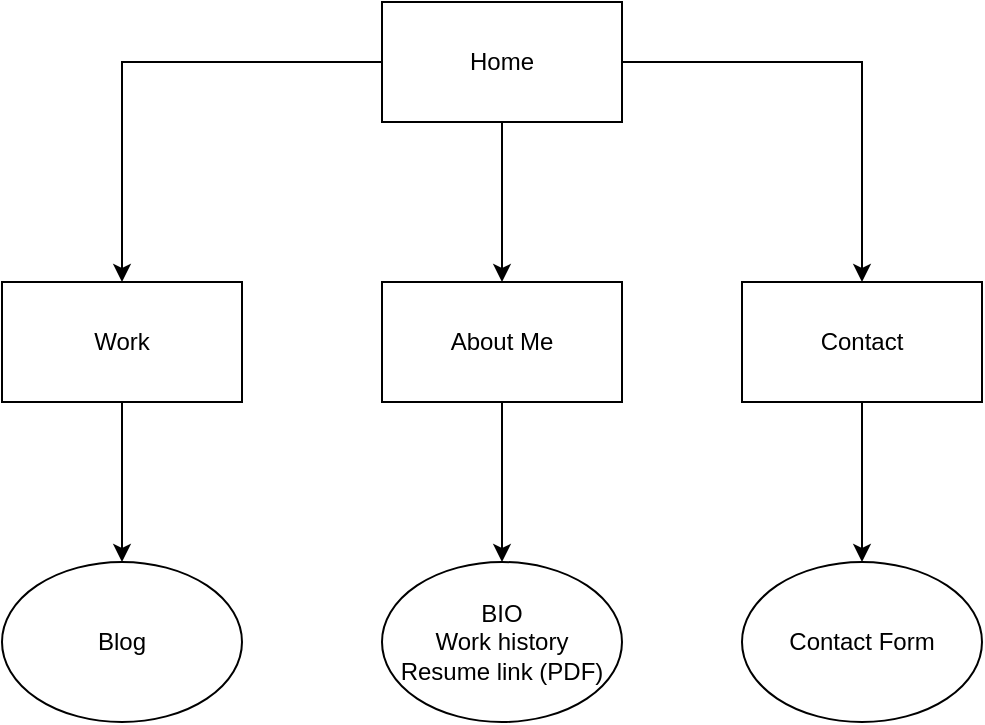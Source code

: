 <mxfile version="22.0.8" type="github">
  <diagram name="Page-1" id="_Rci3qbibz2OqR7aIKr_">
    <mxGraphModel dx="1434" dy="772" grid="1" gridSize="10" guides="1" tooltips="1" connect="1" arrows="1" fold="1" page="1" pageScale="1" pageWidth="827" pageHeight="1169" math="0" shadow="0">
      <root>
        <mxCell id="0" />
        <mxCell id="1" parent="0" />
        <mxCell id="oYG_W1EsCRa5w6HcFd6F-7" value="" style="edgeStyle=orthogonalEdgeStyle;rounded=0;orthogonalLoop=1;jettySize=auto;html=1;" edge="1" parent="1" source="oYG_W1EsCRa5w6HcFd6F-1" target="oYG_W1EsCRa5w6HcFd6F-3">
          <mxGeometry relative="1" as="geometry" />
        </mxCell>
        <mxCell id="oYG_W1EsCRa5w6HcFd6F-8" value="" style="edgeStyle=orthogonalEdgeStyle;rounded=0;orthogonalLoop=1;jettySize=auto;html=1;" edge="1" parent="1" source="oYG_W1EsCRa5w6HcFd6F-1" target="oYG_W1EsCRa5w6HcFd6F-2">
          <mxGeometry relative="1" as="geometry" />
        </mxCell>
        <mxCell id="oYG_W1EsCRa5w6HcFd6F-11" value="" style="edgeStyle=orthogonalEdgeStyle;rounded=0;orthogonalLoop=1;jettySize=auto;html=1;" edge="1" parent="1" source="oYG_W1EsCRa5w6HcFd6F-1" target="oYG_W1EsCRa5w6HcFd6F-10">
          <mxGeometry relative="1" as="geometry" />
        </mxCell>
        <mxCell id="oYG_W1EsCRa5w6HcFd6F-1" value="Home" style="rounded=0;whiteSpace=wrap;html=1;" vertex="1" parent="1">
          <mxGeometry x="270" y="180" width="120" height="60" as="geometry" />
        </mxCell>
        <mxCell id="oYG_W1EsCRa5w6HcFd6F-13" value="" style="edgeStyle=orthogonalEdgeStyle;rounded=0;orthogonalLoop=1;jettySize=auto;html=1;" edge="1" parent="1" source="oYG_W1EsCRa5w6HcFd6F-2">
          <mxGeometry relative="1" as="geometry">
            <mxPoint x="140" y="460" as="targetPoint" />
          </mxGeometry>
        </mxCell>
        <mxCell id="oYG_W1EsCRa5w6HcFd6F-2" value="Work" style="rounded=0;whiteSpace=wrap;html=1;" vertex="1" parent="1">
          <mxGeometry x="80" y="320" width="120" height="60" as="geometry" />
        </mxCell>
        <mxCell id="oYG_W1EsCRa5w6HcFd6F-15" value="" style="edgeStyle=orthogonalEdgeStyle;rounded=0;orthogonalLoop=1;jettySize=auto;html=1;" edge="1" parent="1" source="oYG_W1EsCRa5w6HcFd6F-3">
          <mxGeometry relative="1" as="geometry">
            <mxPoint x="330" y="460" as="targetPoint" />
          </mxGeometry>
        </mxCell>
        <mxCell id="oYG_W1EsCRa5w6HcFd6F-3" value="About Me" style="rounded=0;whiteSpace=wrap;html=1;" vertex="1" parent="1">
          <mxGeometry x="270" y="320" width="120" height="60" as="geometry" />
        </mxCell>
        <mxCell id="oYG_W1EsCRa5w6HcFd6F-17" value="" style="edgeStyle=orthogonalEdgeStyle;rounded=0;orthogonalLoop=1;jettySize=auto;html=1;" edge="1" parent="1" source="oYG_W1EsCRa5w6HcFd6F-10">
          <mxGeometry relative="1" as="geometry">
            <mxPoint x="510" y="460" as="targetPoint" />
          </mxGeometry>
        </mxCell>
        <mxCell id="oYG_W1EsCRa5w6HcFd6F-10" value="Contact" style="rounded=0;whiteSpace=wrap;html=1;" vertex="1" parent="1">
          <mxGeometry x="450" y="320" width="120" height="60" as="geometry" />
        </mxCell>
        <mxCell id="oYG_W1EsCRa5w6HcFd6F-19" value="Contact Form" style="ellipse;whiteSpace=wrap;html=1;" vertex="1" parent="1">
          <mxGeometry x="450" y="460" width="120" height="80" as="geometry" />
        </mxCell>
        <mxCell id="oYG_W1EsCRa5w6HcFd6F-20" value="Blog" style="ellipse;whiteSpace=wrap;html=1;" vertex="1" parent="1">
          <mxGeometry x="80" y="460" width="120" height="80" as="geometry" />
        </mxCell>
        <mxCell id="oYG_W1EsCRa5w6HcFd6F-21" value="BIO&lt;br style=&quot;border-color: var(--border-color);&quot;&gt;Work history&lt;br style=&quot;border-color: var(--border-color);&quot;&gt;Resume link (PDF)" style="ellipse;whiteSpace=wrap;html=1;" vertex="1" parent="1">
          <mxGeometry x="270" y="460" width="120" height="80" as="geometry" />
        </mxCell>
      </root>
    </mxGraphModel>
  </diagram>
</mxfile>
